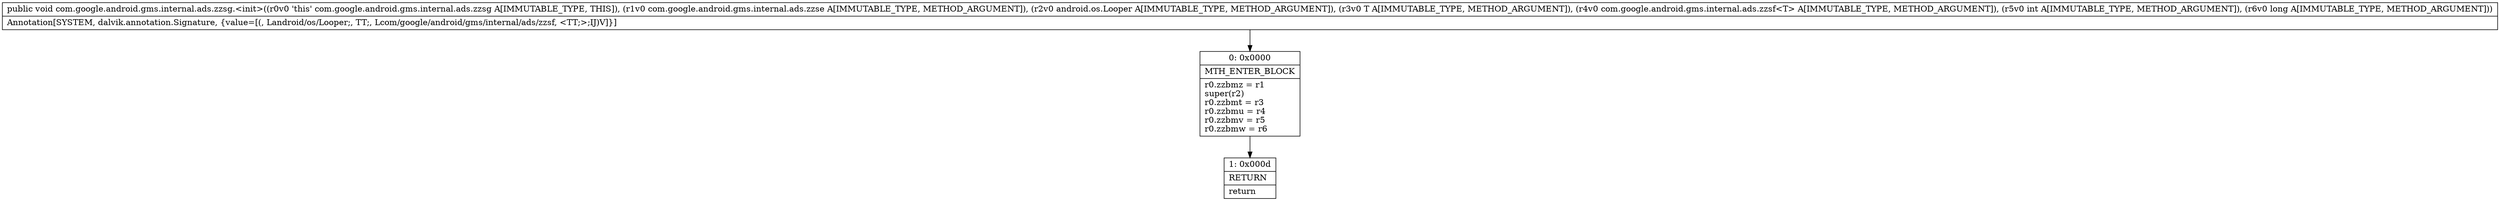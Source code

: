 digraph "CFG forcom.google.android.gms.internal.ads.zzsg.\<init\>(Lcom\/google\/android\/gms\/internal\/ads\/zzse;Landroid\/os\/Looper;Lcom\/google\/android\/gms\/internal\/ads\/zzsh;Lcom\/google\/android\/gms\/internal\/ads\/zzsf;IJ)V" {
Node_0 [shape=record,label="{0\:\ 0x0000|MTH_ENTER_BLOCK\l|r0.zzbmz = r1\lsuper(r2)\lr0.zzbmt = r3\lr0.zzbmu = r4\lr0.zzbmv = r5\lr0.zzbmw = r6\l}"];
Node_1 [shape=record,label="{1\:\ 0x000d|RETURN\l|return\l}"];
MethodNode[shape=record,label="{public void com.google.android.gms.internal.ads.zzsg.\<init\>((r0v0 'this' com.google.android.gms.internal.ads.zzsg A[IMMUTABLE_TYPE, THIS]), (r1v0 com.google.android.gms.internal.ads.zzse A[IMMUTABLE_TYPE, METHOD_ARGUMENT]), (r2v0 android.os.Looper A[IMMUTABLE_TYPE, METHOD_ARGUMENT]), (r3v0 T A[IMMUTABLE_TYPE, METHOD_ARGUMENT]), (r4v0 com.google.android.gms.internal.ads.zzsf\<T\> A[IMMUTABLE_TYPE, METHOD_ARGUMENT]), (r5v0 int A[IMMUTABLE_TYPE, METHOD_ARGUMENT]), (r6v0 long A[IMMUTABLE_TYPE, METHOD_ARGUMENT]))  | Annotation[SYSTEM, dalvik.annotation.Signature, \{value=[(, Landroid\/os\/Looper;, TT;, Lcom\/google\/android\/gms\/internal\/ads\/zzsf, \<TT;\>;IJ)V]\}]\l}"];
MethodNode -> Node_0;
Node_0 -> Node_1;
}

